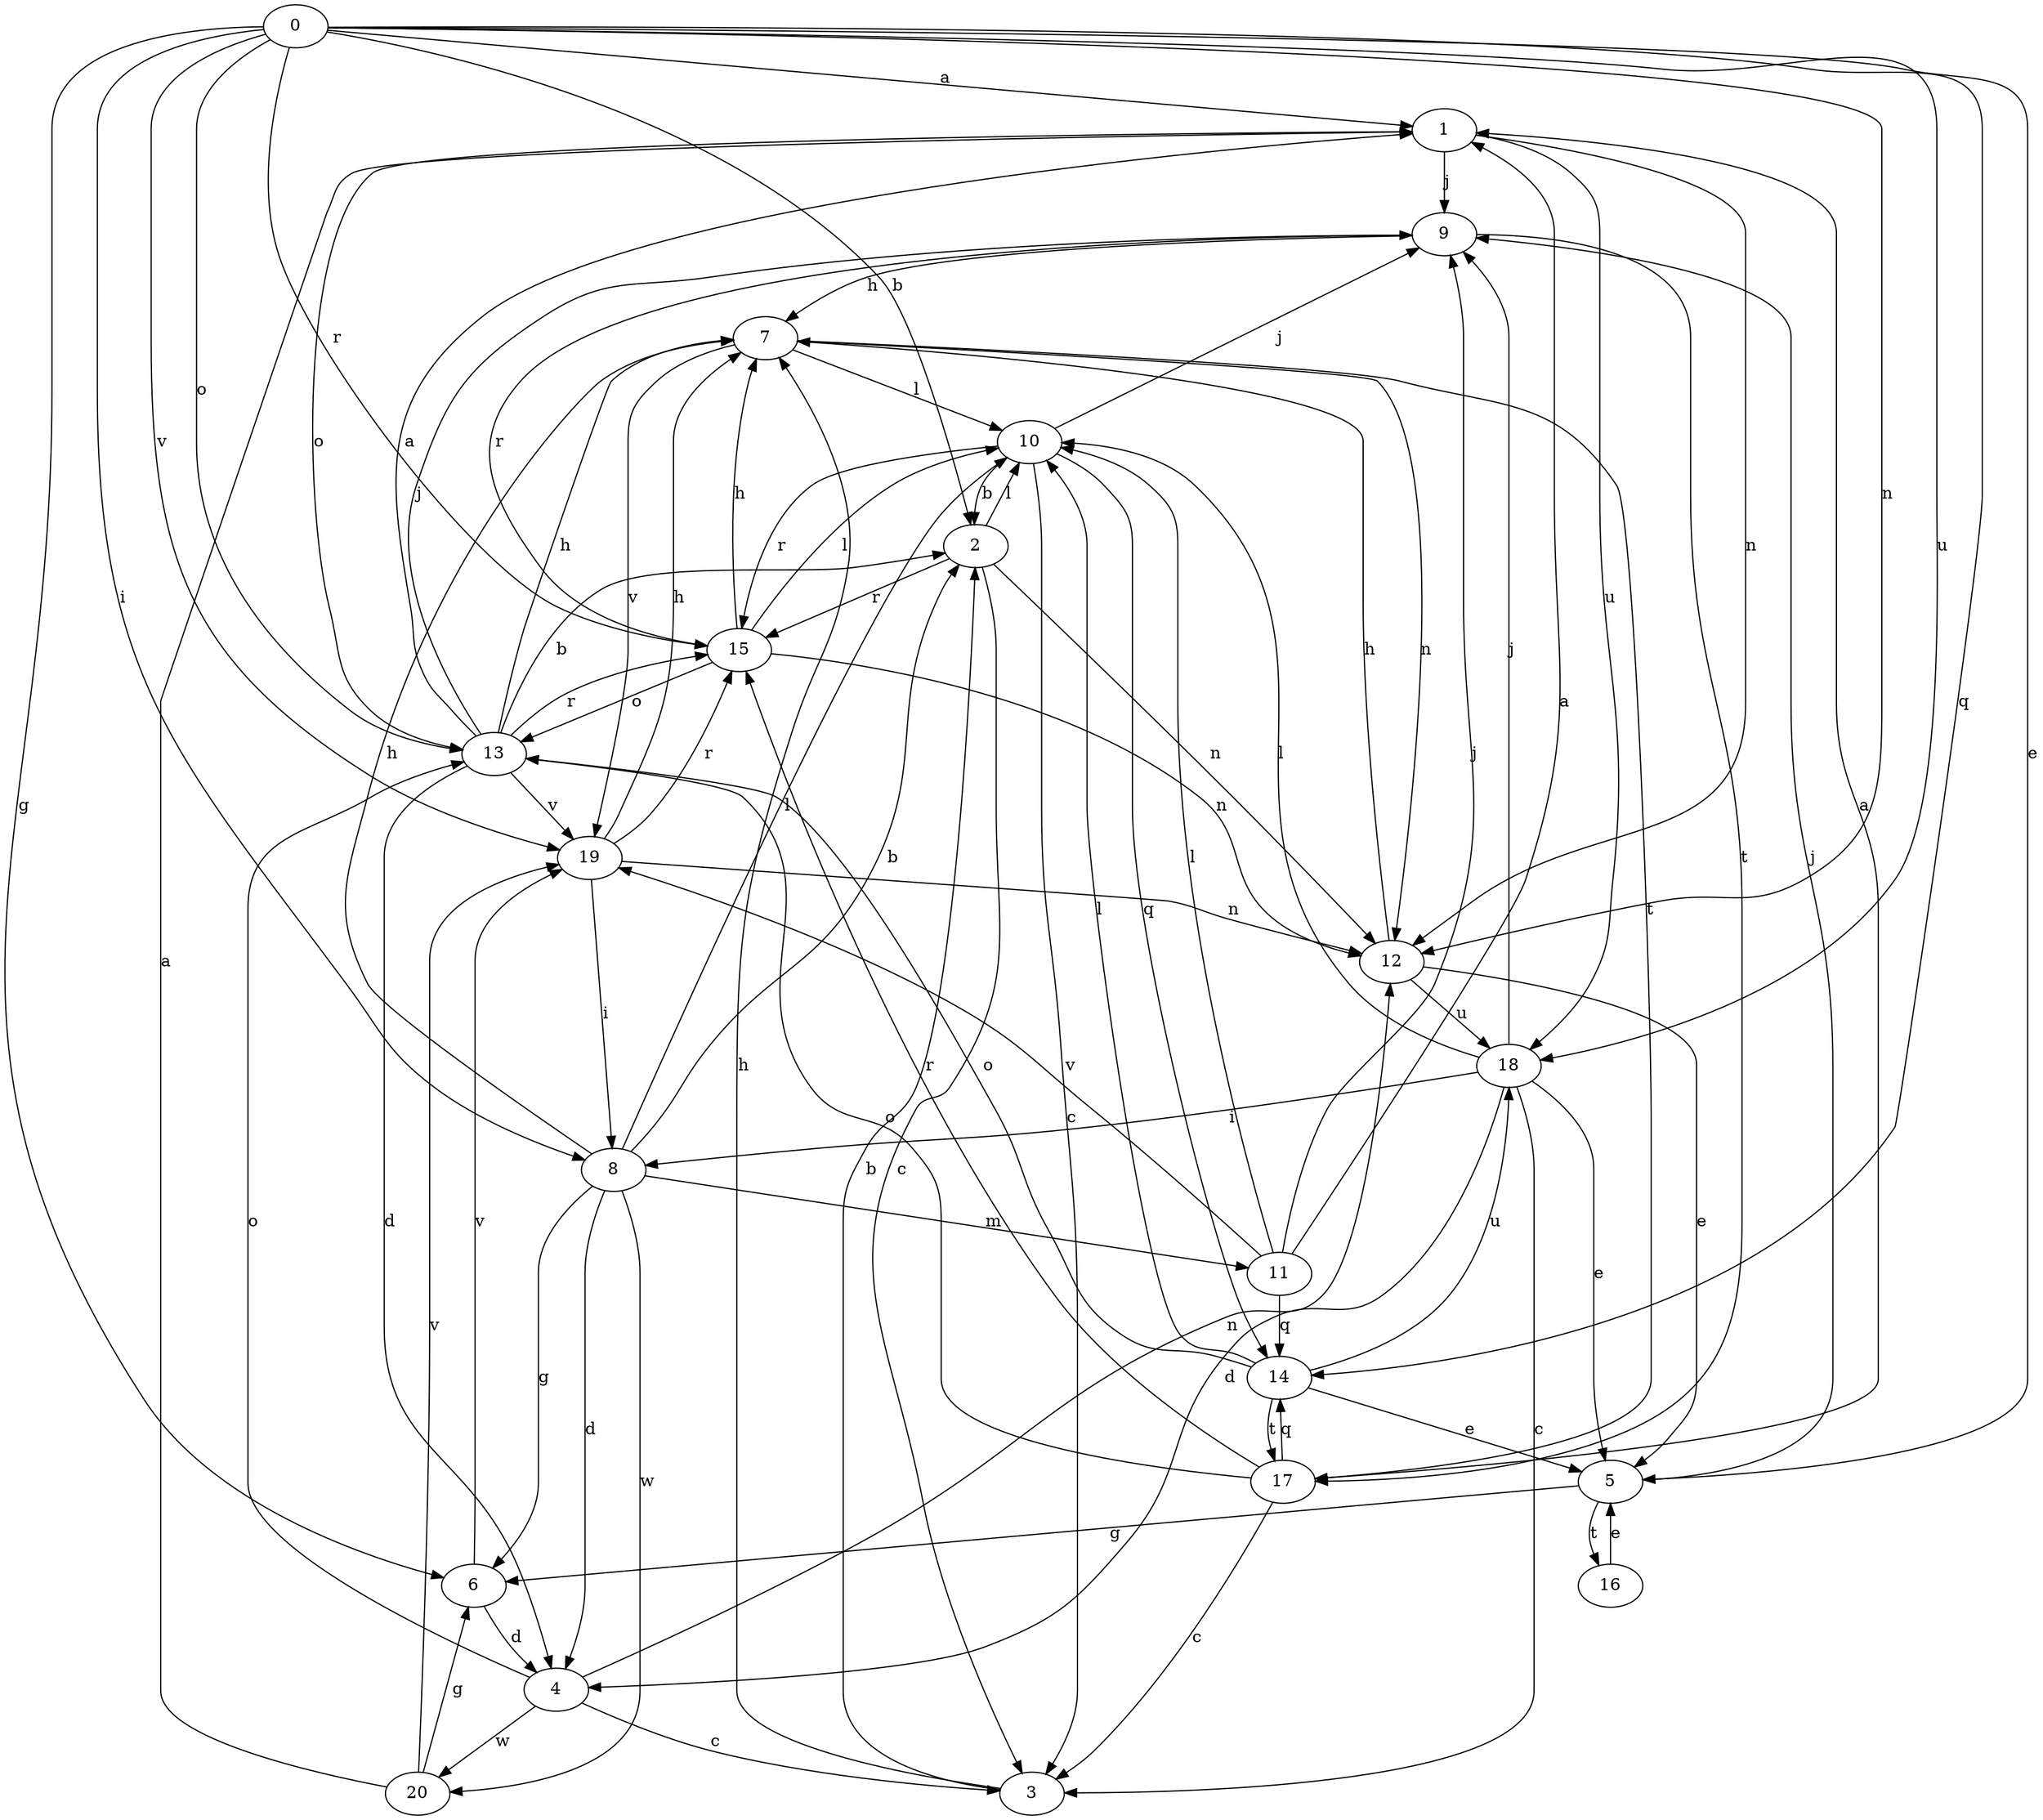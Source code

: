 strict digraph  {
1;
2;
3;
4;
5;
6;
7;
8;
9;
10;
11;
12;
13;
14;
15;
16;
17;
0;
18;
19;
20;
1 -> 9  [label=j];
1 -> 12  [label=n];
1 -> 13  [label=o];
1 -> 18  [label=u];
2 -> 3  [label=c];
2 -> 10  [label=l];
2 -> 12  [label=n];
2 -> 15  [label=r];
3 -> 2  [label=b];
3 -> 7  [label=h];
4 -> 3  [label=c];
4 -> 12  [label=n];
4 -> 13  [label=o];
4 -> 20  [label=w];
5 -> 6  [label=g];
5 -> 9  [label=j];
5 -> 16  [label=t];
6 -> 4  [label=d];
6 -> 19  [label=v];
7 -> 10  [label=l];
7 -> 12  [label=n];
7 -> 17  [label=t];
7 -> 19  [label=v];
8 -> 2  [label=b];
8 -> 4  [label=d];
8 -> 6  [label=g];
8 -> 7  [label=h];
8 -> 10  [label=l];
8 -> 11  [label=m];
8 -> 20  [label=w];
9 -> 7  [label=h];
9 -> 15  [label=r];
9 -> 17  [label=t];
10 -> 2  [label=b];
10 -> 3  [label=c];
10 -> 9  [label=j];
10 -> 14  [label=q];
10 -> 15  [label=r];
11 -> 1  [label=a];
11 -> 9  [label=j];
11 -> 10  [label=l];
11 -> 14  [label=q];
11 -> 19  [label=v];
12 -> 5  [label=e];
12 -> 7  [label=h];
12 -> 18  [label=u];
13 -> 1  [label=a];
13 -> 2  [label=b];
13 -> 4  [label=d];
13 -> 7  [label=h];
13 -> 9  [label=j];
13 -> 15  [label=r];
13 -> 19  [label=v];
14 -> 5  [label=e];
14 -> 10  [label=l];
14 -> 13  [label=o];
14 -> 17  [label=t];
14 -> 18  [label=u];
15 -> 7  [label=h];
15 -> 10  [label=l];
15 -> 12  [label=n];
15 -> 13  [label=o];
16 -> 5  [label=e];
17 -> 1  [label=a];
17 -> 3  [label=c];
17 -> 13  [label=o];
17 -> 14  [label=q];
17 -> 15  [label=r];
0 -> 1  [label=a];
0 -> 2  [label=b];
0 -> 5  [label=e];
0 -> 6  [label=g];
0 -> 8  [label=i];
0 -> 12  [label=n];
0 -> 13  [label=o];
0 -> 14  [label=q];
0 -> 15  [label=r];
0 -> 18  [label=u];
0 -> 19  [label=v];
18 -> 3  [label=c];
18 -> 4  [label=d];
18 -> 5  [label=e];
18 -> 8  [label=i];
18 -> 9  [label=j];
18 -> 10  [label=l];
19 -> 7  [label=h];
19 -> 8  [label=i];
19 -> 12  [label=n];
19 -> 15  [label=r];
20 -> 1  [label=a];
20 -> 6  [label=g];
20 -> 19  [label=v];
}
